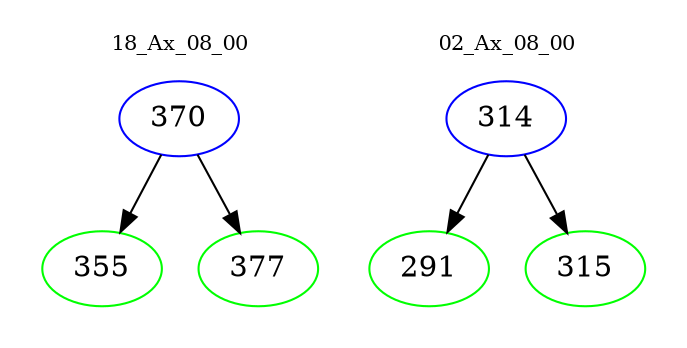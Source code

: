 digraph{
subgraph cluster_0 {
color = white
label = "18_Ax_08_00";
fontsize=10;
T0_370 [label="370", color="blue"]
T0_370 -> T0_355 [color="black"]
T0_355 [label="355", color="green"]
T0_370 -> T0_377 [color="black"]
T0_377 [label="377", color="green"]
}
subgraph cluster_1 {
color = white
label = "02_Ax_08_00";
fontsize=10;
T1_314 [label="314", color="blue"]
T1_314 -> T1_291 [color="black"]
T1_291 [label="291", color="green"]
T1_314 -> T1_315 [color="black"]
T1_315 [label="315", color="green"]
}
}
